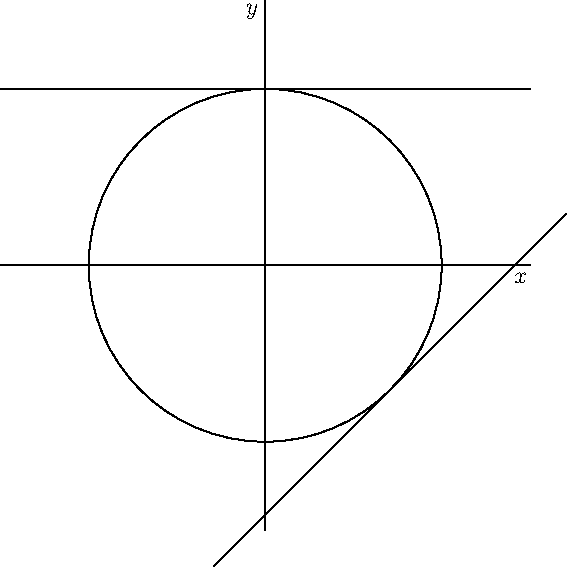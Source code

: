 size(10cm);
import graph;
xaxis("$x$",-1.5,1.5);
yaxis("$y$",-1.5,1.5);
draw(unitcircle);
draw((-0.293,-1.707)--(1.707,0.293));
draw((-1.5,1)--(1.5,1));
